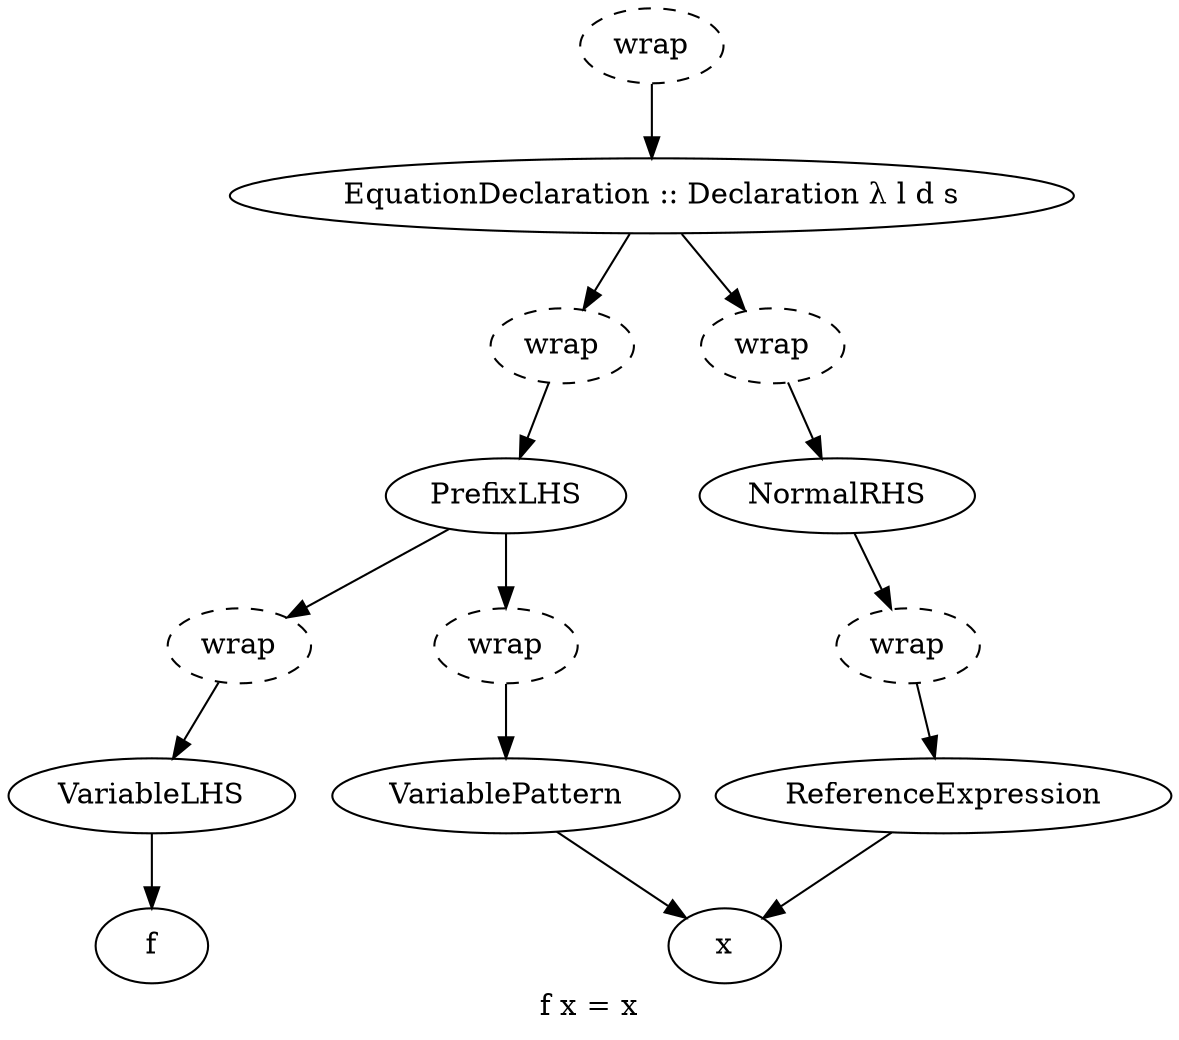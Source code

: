 digraph equation {
   label = "f x = x";
   Wrap1 -> EquationDeclaration;
   EquationDeclaration -> {Wrap2 Wrap3};
   EquationDeclaration[label = "EquationDeclaration :: Declaration λ l d s"];
   Wrap2 -> PrefixLHS;
   Wrap3 -> NormalRHS;
   PrefixLHS -> {Wrap4 Wrap5};
   NormalRHS -> Wrap6;
   Wrap4 -> VariableLHS;
   Wrap5 -> VariablePattern;
   Wrap6 -> ReferenceExpression;
   VariableLHS -> f
   {VariablePattern ReferenceExpression} -> x
   Wrap1[label="wrap", style="dashed"];
   Wrap2[label="wrap", style="dashed"];
   Wrap3[label="wrap", style="dashed"];
   Wrap4[label="wrap", style="dashed"];
   Wrap5[label="wrap", style="dashed"];
   Wrap6[label="wrap", style="dashed"]}
